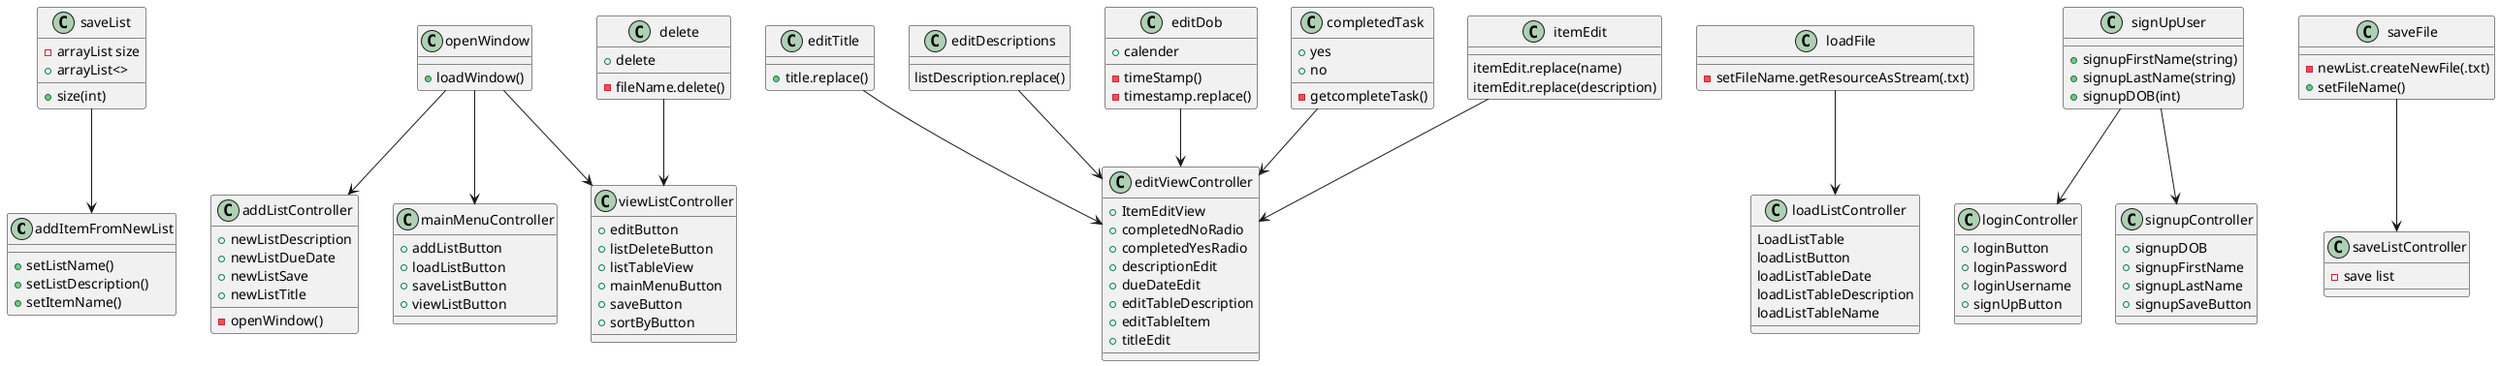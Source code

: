 @startuml

    class addItemFromNewList{
    'behaviours
    +setListName()
    +setListDescription()
    +setItemName()

    }

    class addListController {
    -openWindow()
    +newListDescription
    +newListDueDate
    +newListSave
    +newListTitle


    }

    class editViewController{
    +ItemEditView
    +completedNoRadio
    +completedYesRadio
    +descriptionEdit
    +dueDateEdit
    +editTableDescription
    +editTableItem
    +titleEdit
    }

    class loadListController{
    LoadListTable
    loadListButton
    loadListTableDate
    loadListTableDescription
    loadListTableName
    }

    class loginController{
    +loginButton
    +loginPassword
    +loginUsername
    +signUpButton

    }

    class mainMenuController{
    +addListButton
    +loadListButton
    +saveListButton
    +viewListButton

    }

    class saveListController{
    -save list
    }

    class signupController{
    +signupDOB
    +signupFirstName
    +signupLastName
    +signupSaveButton

    }

    class viewListController{
    +editButton
    +listDeleteButton
    +listTableView
    +mainMenuButton
    +saveButton
    +sortByButton

    }

    class saveList{
   - arrayList size
    +arrayList<>
    +size(int)
    }
     saveList --> addItemFromNewList


    class openWindow{
    +loadWindow()
    }
    openWindow --> mainMenuController
    openWindow --> addListController
    openWindow --> viewListController



    class saveFile{
    -newList.createNewFile(.txt)
    +setFileName()
    }

    saveFile --> saveListController

    class loadFile{
    -setFileName.getResourceAsStream(.txt)
    }
    loadFile --> loadListController


   class signUpUser{
   +signupFirstName(string)
   +signupLastName(string)
   +signupDOB(int)
   }

   signUpUser --> signupController
   signUpUser --> loginController

   class editTitle{
   +title.replace()
   }

   class editDescriptions{
   listDescription.replace()
   }

   class editDob{
   +calender
   -timeStamp()
   -timestamp.replace()
   }

   class completedTask{
   +yes
   +no
  -getcompleteTask()
   }

    editTitle --> editViewController
    editDob --> editViewController
    editDescriptions --> editViewController
    completedTask --> editViewController

   class delete {
   +delete
   -fileName.delete()
   }
    delete --> viewListController

    class itemEdit {
    itemEdit.replace(name)
    itemEdit.replace(description)
   }
    itemEdit --> editViewController

@enduml